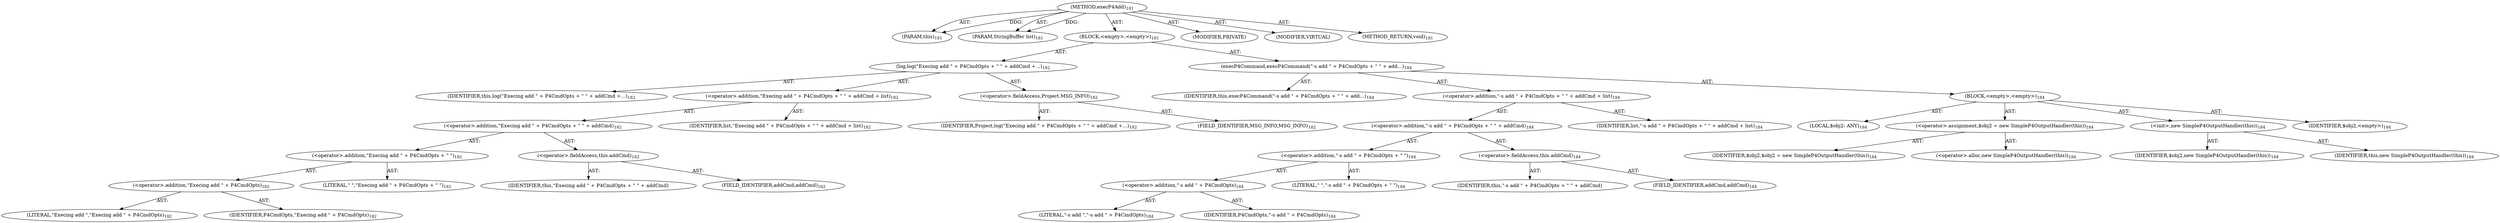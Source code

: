 digraph "execP4Add" {  
"111669149700" [label = <(METHOD,execP4Add)<SUB>181</SUB>> ]
"115964116995" [label = <(PARAM,this)<SUB>181</SUB>> ]
"115964117000" [label = <(PARAM,StringBuffer list)<SUB>181</SUB>> ]
"25769803791" [label = <(BLOCK,&lt;empty&gt;,&lt;empty&gt;)<SUB>181</SUB>> ]
"30064771141" [label = <(log,log(&quot;Execing add &quot; + P4CmdOpts + &quot; &quot; + addCmd +...)<SUB>182</SUB>> ]
"68719476742" [label = <(IDENTIFIER,this,log(&quot;Execing add &quot; + P4CmdOpts + &quot; &quot; + addCmd +...)<SUB>182</SUB>> ]
"30064771142" [label = <(&lt;operator&gt;.addition,&quot;Execing add &quot; + P4CmdOpts + &quot; &quot; + addCmd + list)<SUB>182</SUB>> ]
"30064771143" [label = <(&lt;operator&gt;.addition,&quot;Execing add &quot; + P4CmdOpts + &quot; &quot; + addCmd)<SUB>182</SUB>> ]
"30064771144" [label = <(&lt;operator&gt;.addition,&quot;Execing add &quot; + P4CmdOpts + &quot; &quot;)<SUB>182</SUB>> ]
"30064771145" [label = <(&lt;operator&gt;.addition,&quot;Execing add &quot; + P4CmdOpts)<SUB>182</SUB>> ]
"90194313232" [label = <(LITERAL,&quot;Execing add &quot;,&quot;Execing add &quot; + P4CmdOpts)<SUB>182</SUB>> ]
"68719476796" [label = <(IDENTIFIER,P4CmdOpts,&quot;Execing add &quot; + P4CmdOpts)<SUB>182</SUB>> ]
"90194313233" [label = <(LITERAL,&quot; &quot;,&quot;Execing add &quot; + P4CmdOpts + &quot; &quot;)<SUB>182</SUB>> ]
"30064771146" [label = <(&lt;operator&gt;.fieldAccess,this.addCmd)<SUB>182</SUB>> ]
"68719476797" [label = <(IDENTIFIER,this,&quot;Execing add &quot; + P4CmdOpts + &quot; &quot; + addCmd)> ]
"55834574859" [label = <(FIELD_IDENTIFIER,addCmd,addCmd)<SUB>182</SUB>> ]
"68719476798" [label = <(IDENTIFIER,list,&quot;Execing add &quot; + P4CmdOpts + &quot; &quot; + addCmd + list)<SUB>182</SUB>> ]
"30064771147" [label = <(&lt;operator&gt;.fieldAccess,Project.MSG_INFO)<SUB>182</SUB>> ]
"68719476799" [label = <(IDENTIFIER,Project,log(&quot;Execing add &quot; + P4CmdOpts + &quot; &quot; + addCmd +...)<SUB>182</SUB>> ]
"55834574860" [label = <(FIELD_IDENTIFIER,MSG_INFO,MSG_INFO)<SUB>182</SUB>> ]
"30064771148" [label = <(execP4Command,execP4Command(&quot;-s add &quot; + P4CmdOpts + &quot; &quot; + add...)<SUB>184</SUB>> ]
"68719476744" [label = <(IDENTIFIER,this,execP4Command(&quot;-s add &quot; + P4CmdOpts + &quot; &quot; + add...)<SUB>184</SUB>> ]
"30064771149" [label = <(&lt;operator&gt;.addition,&quot;-s add &quot; + P4CmdOpts + &quot; &quot; + addCmd + list)<SUB>184</SUB>> ]
"30064771150" [label = <(&lt;operator&gt;.addition,&quot;-s add &quot; + P4CmdOpts + &quot; &quot; + addCmd)<SUB>184</SUB>> ]
"30064771151" [label = <(&lt;operator&gt;.addition,&quot;-s add &quot; + P4CmdOpts + &quot; &quot;)<SUB>184</SUB>> ]
"30064771152" [label = <(&lt;operator&gt;.addition,&quot;-s add &quot; + P4CmdOpts)<SUB>184</SUB>> ]
"90194313234" [label = <(LITERAL,&quot;-s add &quot;,&quot;-s add &quot; + P4CmdOpts)<SUB>184</SUB>> ]
"68719476800" [label = <(IDENTIFIER,P4CmdOpts,&quot;-s add &quot; + P4CmdOpts)<SUB>184</SUB>> ]
"90194313235" [label = <(LITERAL,&quot; &quot;,&quot;-s add &quot; + P4CmdOpts + &quot; &quot;)<SUB>184</SUB>> ]
"30064771153" [label = <(&lt;operator&gt;.fieldAccess,this.addCmd)<SUB>184</SUB>> ]
"68719476801" [label = <(IDENTIFIER,this,&quot;-s add &quot; + P4CmdOpts + &quot; &quot; + addCmd)> ]
"55834574861" [label = <(FIELD_IDENTIFIER,addCmd,addCmd)<SUB>184</SUB>> ]
"68719476802" [label = <(IDENTIFIER,list,&quot;-s add &quot; + P4CmdOpts + &quot; &quot; + addCmd + list)<SUB>184</SUB>> ]
"25769803792" [label = <(BLOCK,&lt;empty&gt;,&lt;empty&gt;)<SUB>184</SUB>> ]
"94489280521" [label = <(LOCAL,$obj2: ANY)<SUB>184</SUB>> ]
"30064771154" [label = <(&lt;operator&gt;.assignment,$obj2 = new SimpleP4OutputHandler(this))<SUB>184</SUB>> ]
"68719476803" [label = <(IDENTIFIER,$obj2,$obj2 = new SimpleP4OutputHandler(this))<SUB>184</SUB>> ]
"30064771155" [label = <(&lt;operator&gt;.alloc,new SimpleP4OutputHandler(this))<SUB>184</SUB>> ]
"30064771156" [label = <(&lt;init&gt;,new SimpleP4OutputHandler(this))<SUB>184</SUB>> ]
"68719476804" [label = <(IDENTIFIER,$obj2,new SimpleP4OutputHandler(this))<SUB>184</SUB>> ]
"68719476743" [label = <(IDENTIFIER,this,new SimpleP4OutputHandler(this))<SUB>184</SUB>> ]
"68719476805" [label = <(IDENTIFIER,$obj2,&lt;empty&gt;)<SUB>184</SUB>> ]
"133143986190" [label = <(MODIFIER,PRIVATE)> ]
"133143986191" [label = <(MODIFIER,VIRTUAL)> ]
"128849018884" [label = <(METHOD_RETURN,void)<SUB>181</SUB>> ]
  "111669149700" -> "115964116995"  [ label = "AST: "] 
  "111669149700" -> "115964117000"  [ label = "AST: "] 
  "111669149700" -> "25769803791"  [ label = "AST: "] 
  "111669149700" -> "133143986190"  [ label = "AST: "] 
  "111669149700" -> "133143986191"  [ label = "AST: "] 
  "111669149700" -> "128849018884"  [ label = "AST: "] 
  "25769803791" -> "30064771141"  [ label = "AST: "] 
  "25769803791" -> "30064771148"  [ label = "AST: "] 
  "30064771141" -> "68719476742"  [ label = "AST: "] 
  "30064771141" -> "30064771142"  [ label = "AST: "] 
  "30064771141" -> "30064771147"  [ label = "AST: "] 
  "30064771142" -> "30064771143"  [ label = "AST: "] 
  "30064771142" -> "68719476798"  [ label = "AST: "] 
  "30064771143" -> "30064771144"  [ label = "AST: "] 
  "30064771143" -> "30064771146"  [ label = "AST: "] 
  "30064771144" -> "30064771145"  [ label = "AST: "] 
  "30064771144" -> "90194313233"  [ label = "AST: "] 
  "30064771145" -> "90194313232"  [ label = "AST: "] 
  "30064771145" -> "68719476796"  [ label = "AST: "] 
  "30064771146" -> "68719476797"  [ label = "AST: "] 
  "30064771146" -> "55834574859"  [ label = "AST: "] 
  "30064771147" -> "68719476799"  [ label = "AST: "] 
  "30064771147" -> "55834574860"  [ label = "AST: "] 
  "30064771148" -> "68719476744"  [ label = "AST: "] 
  "30064771148" -> "30064771149"  [ label = "AST: "] 
  "30064771148" -> "25769803792"  [ label = "AST: "] 
  "30064771149" -> "30064771150"  [ label = "AST: "] 
  "30064771149" -> "68719476802"  [ label = "AST: "] 
  "30064771150" -> "30064771151"  [ label = "AST: "] 
  "30064771150" -> "30064771153"  [ label = "AST: "] 
  "30064771151" -> "30064771152"  [ label = "AST: "] 
  "30064771151" -> "90194313235"  [ label = "AST: "] 
  "30064771152" -> "90194313234"  [ label = "AST: "] 
  "30064771152" -> "68719476800"  [ label = "AST: "] 
  "30064771153" -> "68719476801"  [ label = "AST: "] 
  "30064771153" -> "55834574861"  [ label = "AST: "] 
  "25769803792" -> "94489280521"  [ label = "AST: "] 
  "25769803792" -> "30064771154"  [ label = "AST: "] 
  "25769803792" -> "30064771156"  [ label = "AST: "] 
  "25769803792" -> "68719476805"  [ label = "AST: "] 
  "30064771154" -> "68719476803"  [ label = "AST: "] 
  "30064771154" -> "30064771155"  [ label = "AST: "] 
  "30064771156" -> "68719476804"  [ label = "AST: "] 
  "30064771156" -> "68719476743"  [ label = "AST: "] 
  "111669149700" -> "115964116995"  [ label = "DDG: "] 
  "111669149700" -> "115964117000"  [ label = "DDG: "] 
}
